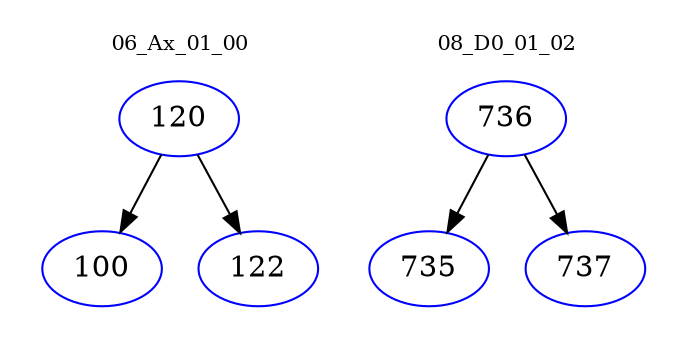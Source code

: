 digraph{
subgraph cluster_0 {
color = white
label = "06_Ax_01_00";
fontsize=10;
T0_120 [label="120", color="blue"]
T0_120 -> T0_100 [color="black"]
T0_100 [label="100", color="blue"]
T0_120 -> T0_122 [color="black"]
T0_122 [label="122", color="blue"]
}
subgraph cluster_1 {
color = white
label = "08_D0_01_02";
fontsize=10;
T1_736 [label="736", color="blue"]
T1_736 -> T1_735 [color="black"]
T1_735 [label="735", color="blue"]
T1_736 -> T1_737 [color="black"]
T1_737 [label="737", color="blue"]
}
}
